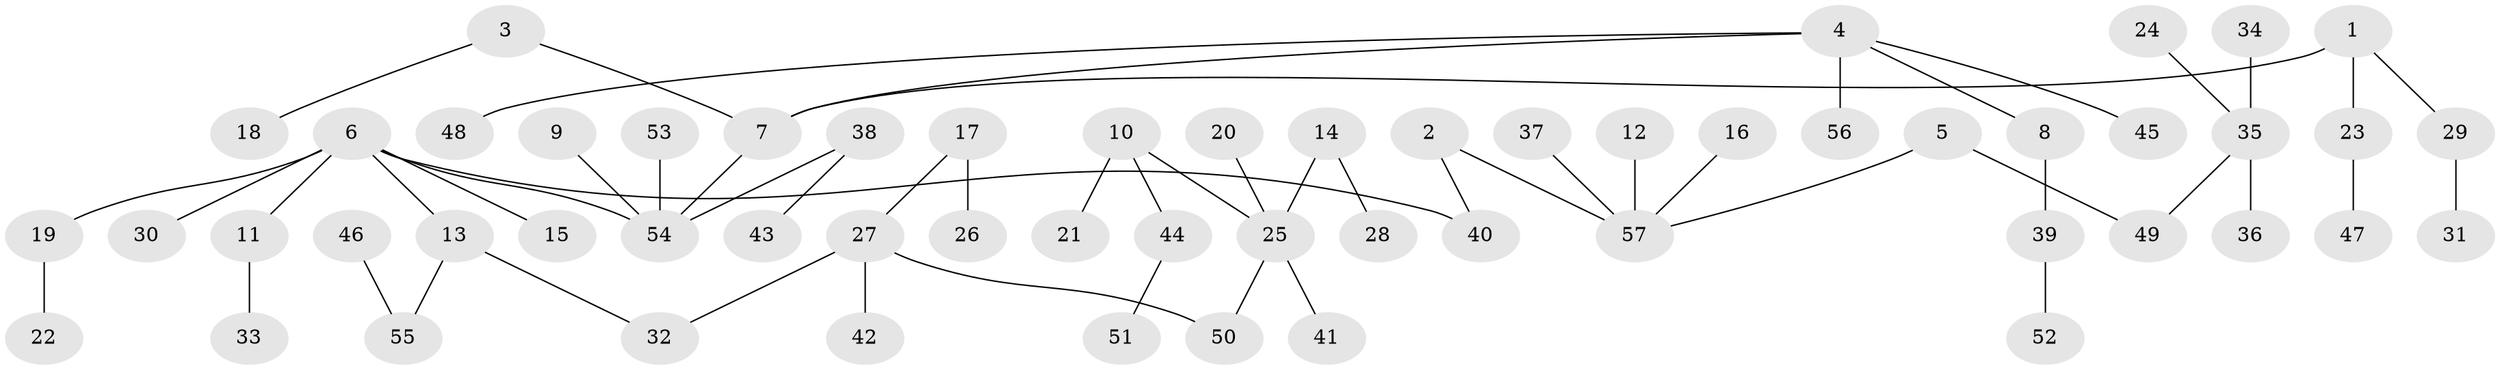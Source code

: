 // original degree distribution, {7: 0.02654867256637168, 4: 0.035398230088495575, 3: 0.1415929203539823, 5: 0.035398230088495575, 2: 0.24778761061946902, 1: 0.504424778761062, 6: 0.008849557522123894}
// Generated by graph-tools (version 1.1) at 2025/02/03/09/25 03:02:30]
// undirected, 57 vertices, 56 edges
graph export_dot {
graph [start="1"]
  node [color=gray90,style=filled];
  1;
  2;
  3;
  4;
  5;
  6;
  7;
  8;
  9;
  10;
  11;
  12;
  13;
  14;
  15;
  16;
  17;
  18;
  19;
  20;
  21;
  22;
  23;
  24;
  25;
  26;
  27;
  28;
  29;
  30;
  31;
  32;
  33;
  34;
  35;
  36;
  37;
  38;
  39;
  40;
  41;
  42;
  43;
  44;
  45;
  46;
  47;
  48;
  49;
  50;
  51;
  52;
  53;
  54;
  55;
  56;
  57;
  1 -- 7 [weight=1.0];
  1 -- 23 [weight=1.0];
  1 -- 29 [weight=1.0];
  2 -- 40 [weight=1.0];
  2 -- 57 [weight=1.0];
  3 -- 7 [weight=1.0];
  3 -- 18 [weight=1.0];
  4 -- 7 [weight=1.0];
  4 -- 8 [weight=1.0];
  4 -- 45 [weight=1.0];
  4 -- 48 [weight=1.0];
  4 -- 56 [weight=1.0];
  5 -- 49 [weight=1.0];
  5 -- 57 [weight=1.0];
  6 -- 11 [weight=1.0];
  6 -- 13 [weight=1.0];
  6 -- 15 [weight=1.0];
  6 -- 19 [weight=1.0];
  6 -- 30 [weight=1.0];
  6 -- 40 [weight=1.0];
  6 -- 54 [weight=1.0];
  7 -- 54 [weight=1.0];
  8 -- 39 [weight=1.0];
  9 -- 54 [weight=1.0];
  10 -- 21 [weight=1.0];
  10 -- 25 [weight=1.0];
  10 -- 44 [weight=1.0];
  11 -- 33 [weight=1.0];
  12 -- 57 [weight=1.0];
  13 -- 32 [weight=1.0];
  13 -- 55 [weight=1.0];
  14 -- 25 [weight=1.0];
  14 -- 28 [weight=1.0];
  16 -- 57 [weight=1.0];
  17 -- 26 [weight=1.0];
  17 -- 27 [weight=1.0];
  19 -- 22 [weight=1.0];
  20 -- 25 [weight=1.0];
  23 -- 47 [weight=1.0];
  24 -- 35 [weight=1.0];
  25 -- 41 [weight=1.0];
  25 -- 50 [weight=1.0];
  27 -- 32 [weight=1.0];
  27 -- 42 [weight=1.0];
  27 -- 50 [weight=1.0];
  29 -- 31 [weight=1.0];
  34 -- 35 [weight=1.0];
  35 -- 36 [weight=1.0];
  35 -- 49 [weight=1.0];
  37 -- 57 [weight=1.0];
  38 -- 43 [weight=1.0];
  38 -- 54 [weight=1.0];
  39 -- 52 [weight=1.0];
  44 -- 51 [weight=1.0];
  46 -- 55 [weight=1.0];
  53 -- 54 [weight=1.0];
}
